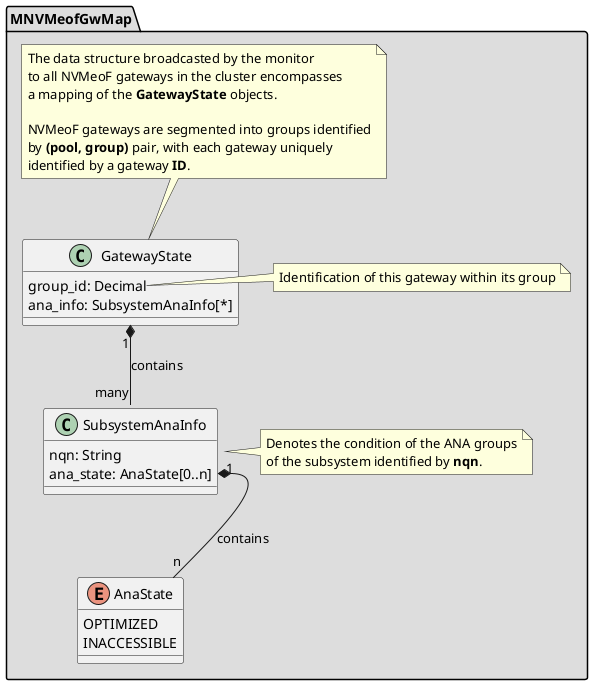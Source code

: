 @startuml

package "MNVMeofGwMap" #DDDDDD {

    class GatewayState {
        group_id: Decimal
        ana_info: SubsystemAnaInfo[*]
    }

    note top
        The data structure broadcasted by the monitor
        to all NVMeoF gateways in the cluster encompasses
        a mapping of the <b>GatewayState</b> objects.

        NVMeoF gateways are segmented into groups identified
        by <b>(pool, group)</b> pair, with each gateway uniquely
        identified by a gateway <b>ID</b>.
    end note

    note right of GatewayState::group_id
        Identification of this gateway within its group
    end note

    class SubsystemAnaInfo {
        nqn: String
        ana_state: AnaState[0..n]
    }

    note right of SubsystemAnaInfo
        Denotes the condition of the ANA groups
        of the subsystem identified by <b>nqn</b>.
    end note

    enum AnaState {
        OPTIMIZED
        INACCESSIBLE
    }

    GatewayState "1" *-- "many" SubsystemAnaInfo : contains
    SubsystemAnaInfo::ana_state "1" *-- "n" AnaState : contains
}
@enduml

